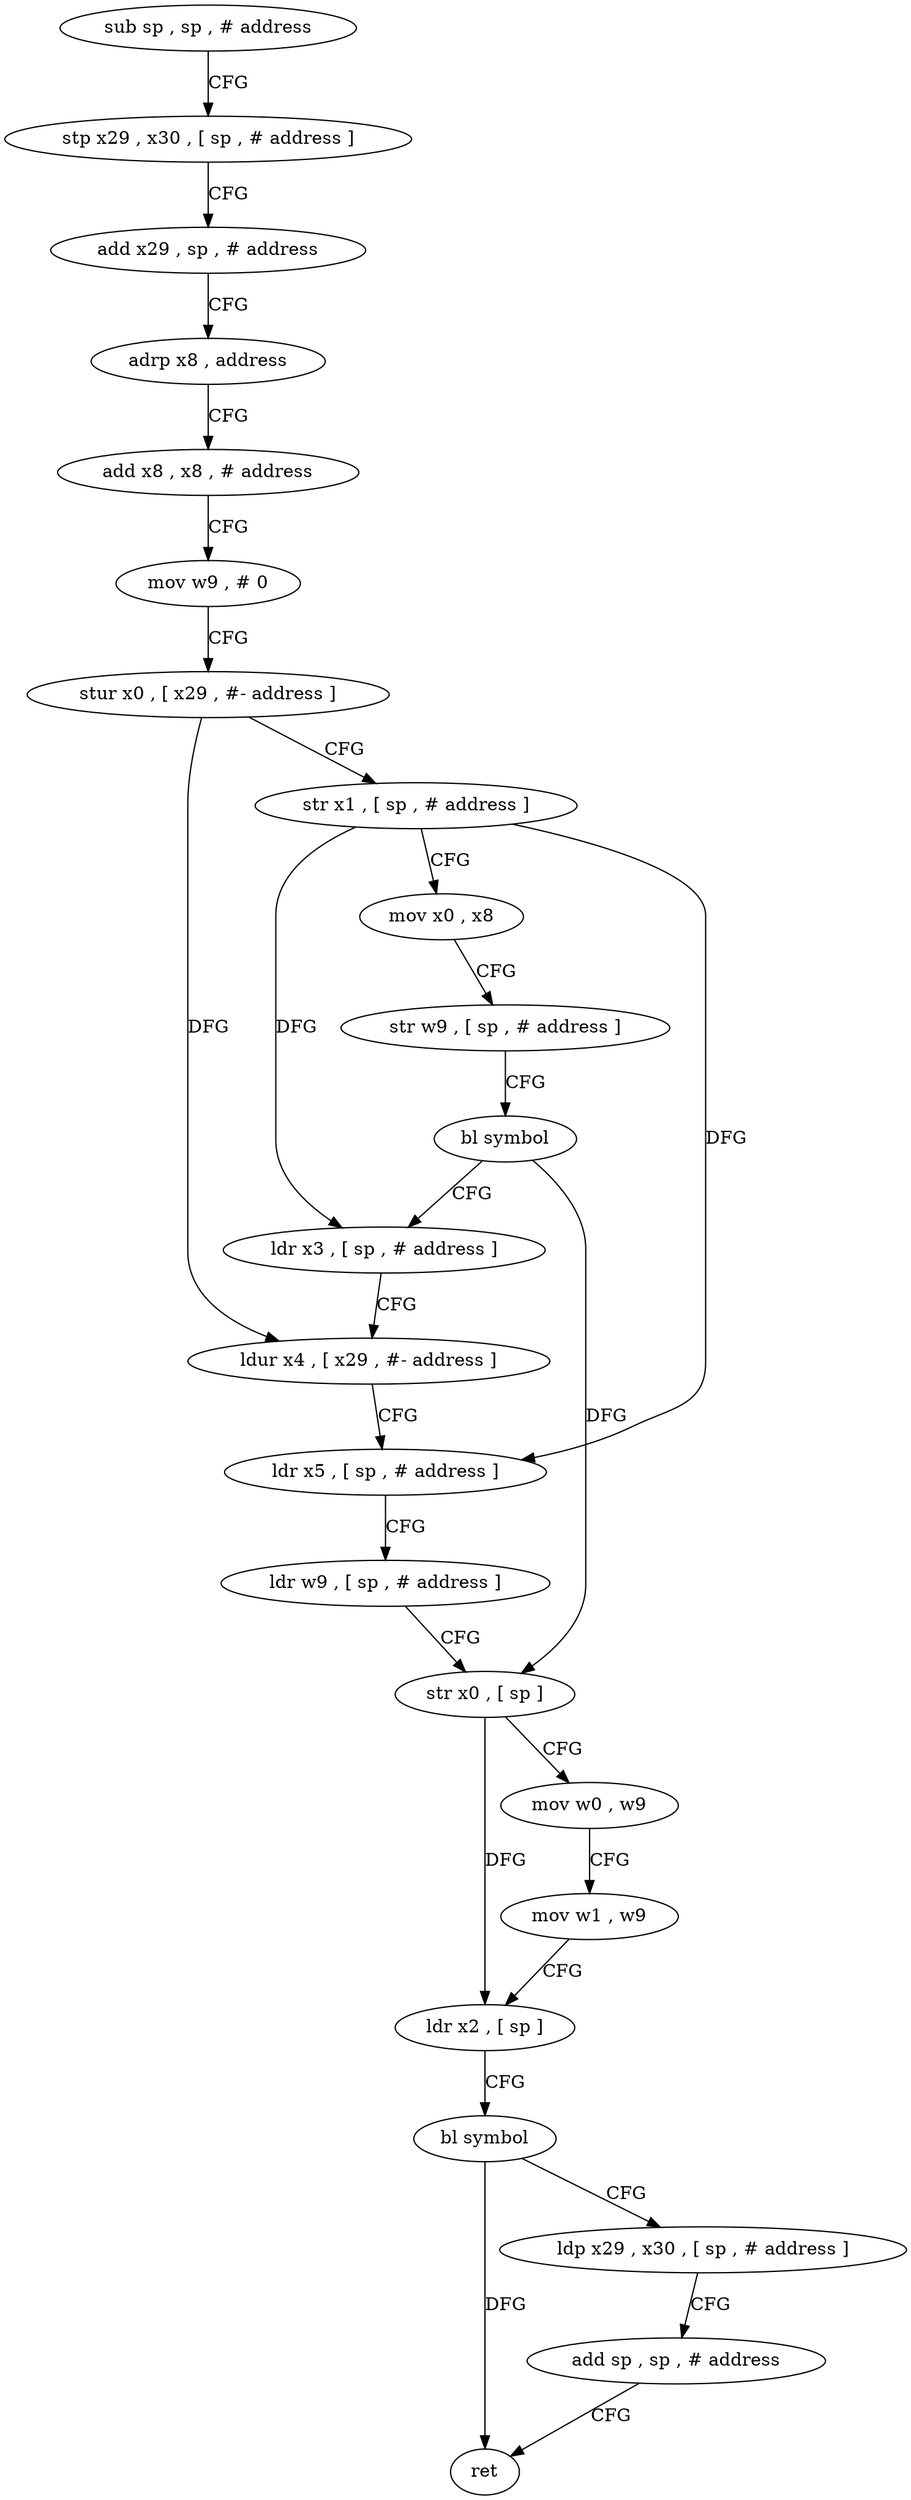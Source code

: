 digraph "func" {
"4211164" [label = "sub sp , sp , # address" ]
"4211168" [label = "stp x29 , x30 , [ sp , # address ]" ]
"4211172" [label = "add x29 , sp , # address" ]
"4211176" [label = "adrp x8 , address" ]
"4211180" [label = "add x8 , x8 , # address" ]
"4211184" [label = "mov w9 , # 0" ]
"4211188" [label = "stur x0 , [ x29 , #- address ]" ]
"4211192" [label = "str x1 , [ sp , # address ]" ]
"4211196" [label = "mov x0 , x8" ]
"4211200" [label = "str w9 , [ sp , # address ]" ]
"4211204" [label = "bl symbol" ]
"4211208" [label = "ldr x3 , [ sp , # address ]" ]
"4211212" [label = "ldur x4 , [ x29 , #- address ]" ]
"4211216" [label = "ldr x5 , [ sp , # address ]" ]
"4211220" [label = "ldr w9 , [ sp , # address ]" ]
"4211224" [label = "str x0 , [ sp ]" ]
"4211228" [label = "mov w0 , w9" ]
"4211232" [label = "mov w1 , w9" ]
"4211236" [label = "ldr x2 , [ sp ]" ]
"4211240" [label = "bl symbol" ]
"4211244" [label = "ldp x29 , x30 , [ sp , # address ]" ]
"4211248" [label = "add sp , sp , # address" ]
"4211252" [label = "ret" ]
"4211164" -> "4211168" [ label = "CFG" ]
"4211168" -> "4211172" [ label = "CFG" ]
"4211172" -> "4211176" [ label = "CFG" ]
"4211176" -> "4211180" [ label = "CFG" ]
"4211180" -> "4211184" [ label = "CFG" ]
"4211184" -> "4211188" [ label = "CFG" ]
"4211188" -> "4211192" [ label = "CFG" ]
"4211188" -> "4211212" [ label = "DFG" ]
"4211192" -> "4211196" [ label = "CFG" ]
"4211192" -> "4211208" [ label = "DFG" ]
"4211192" -> "4211216" [ label = "DFG" ]
"4211196" -> "4211200" [ label = "CFG" ]
"4211200" -> "4211204" [ label = "CFG" ]
"4211204" -> "4211208" [ label = "CFG" ]
"4211204" -> "4211224" [ label = "DFG" ]
"4211208" -> "4211212" [ label = "CFG" ]
"4211212" -> "4211216" [ label = "CFG" ]
"4211216" -> "4211220" [ label = "CFG" ]
"4211220" -> "4211224" [ label = "CFG" ]
"4211224" -> "4211228" [ label = "CFG" ]
"4211224" -> "4211236" [ label = "DFG" ]
"4211228" -> "4211232" [ label = "CFG" ]
"4211232" -> "4211236" [ label = "CFG" ]
"4211236" -> "4211240" [ label = "CFG" ]
"4211240" -> "4211244" [ label = "CFG" ]
"4211240" -> "4211252" [ label = "DFG" ]
"4211244" -> "4211248" [ label = "CFG" ]
"4211248" -> "4211252" [ label = "CFG" ]
}
